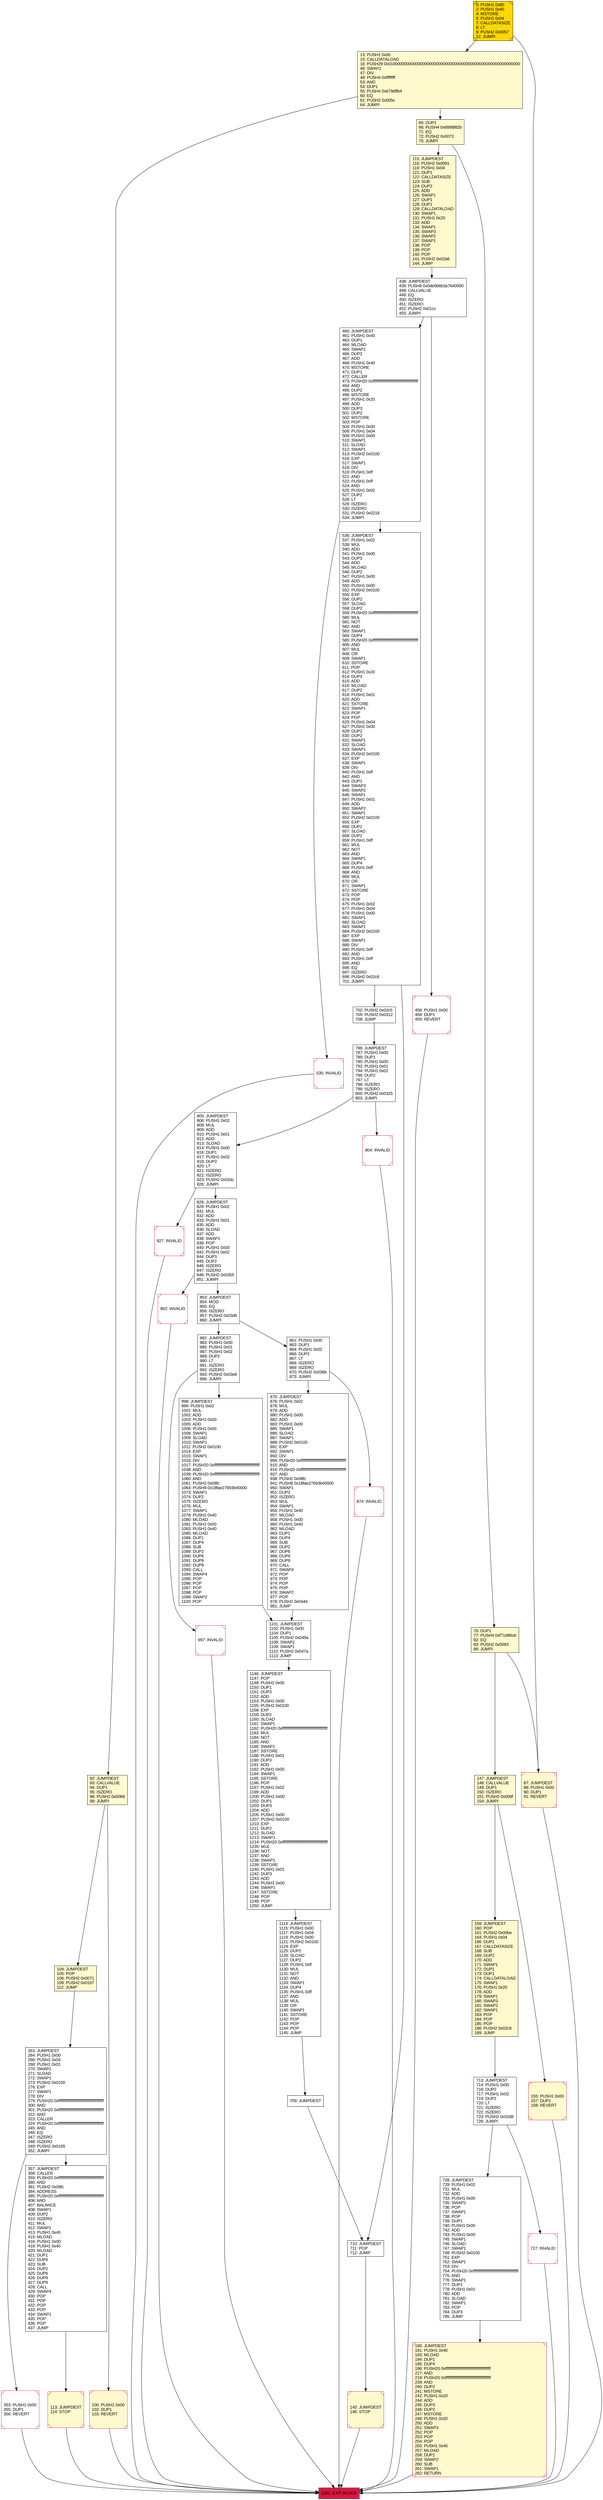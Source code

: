 digraph G {
bgcolor=transparent rankdir=UD;
node [shape=box style=filled color=black fillcolor=white fontname=arial fontcolor=black];
353 [label="353: PUSH1 0x00\l355: DUP1\l356: REVERT\l" shape=Msquare color=crimson ];
1101 [label="1101: JUMPDEST\l1102: PUSH1 0x00\l1104: DUP1\l1105: PUSH2 0x045a\l1108: SWAP2\l1109: SWAP1\l1110: PUSH2 0x047a\l1113: JUMP\l" ];
827 [label="827: INVALID\l" shape=Msquare color=crimson ];
100 [label="100: PUSH1 0x00\l102: DUP1\l103: REVERT\l" fillcolor=lemonchiffon shape=Msquare color=crimson ];
145 [label="145: JUMPDEST\l146: STOP\l" fillcolor=lemonchiffon shape=Msquare color=crimson ];
982 [label="982: JUMPDEST\l983: PUSH1 0x00\l985: PUSH1 0x01\l987: PUSH1 0x02\l989: DUP2\l990: LT\l991: ISZERO\l992: ISZERO\l993: PUSH2 0x03e6\l996: JUMPI\l" ];
13 [label="13: PUSH1 0x00\l15: CALLDATALOAD\l16: PUSH29 0x0100000000000000000000000000000000000000000000000000000000\l46: SWAP1\l47: DIV\l48: PUSH4 0xffffffff\l53: AND\l54: DUP1\l55: PUSH4 0x679dffb4\l60: EQ\l61: PUSH2 0x005c\l64: JUMPI\l" fillcolor=lemonchiffon ];
190 [label="190: JUMPDEST\l191: PUSH1 0x40\l193: MLOAD\l194: DUP1\l195: DUP4\l196: PUSH20 0xffffffffffffffffffffffffffffffffffffffff\l217: AND\l218: PUSH20 0xffffffffffffffffffffffffffffffffffffffff\l239: AND\l240: DUP2\l241: MSTORE\l242: PUSH1 0x20\l244: ADD\l245: DUP3\l246: DUP2\l247: MSTORE\l248: PUSH1 0x20\l250: ADD\l251: SWAP3\l252: POP\l253: POP\l254: POP\l255: PUSH1 0x40\l257: MLOAD\l258: DUP1\l259: SWAP2\l260: SUB\l261: SWAP1\l262: RETURN\l" fillcolor=lemonchiffon shape=Msquare color=crimson ];
709 [label="709: JUMPDEST\l" ];
147 [label="147: JUMPDEST\l148: CALLVALUE\l149: DUP1\l150: ISZERO\l151: PUSH2 0x009f\l154: JUMPI\l" fillcolor=lemonchiffon ];
536 [label="536: JUMPDEST\l537: PUSH1 0x02\l539: MUL\l540: ADD\l541: PUSH1 0x00\l543: DUP3\l544: ADD\l545: MLOAD\l546: DUP2\l547: PUSH1 0x00\l549: ADD\l550: PUSH1 0x00\l552: PUSH2 0x0100\l555: EXP\l556: DUP2\l557: SLOAD\l558: DUP2\l559: PUSH20 0xffffffffffffffffffffffffffffffffffffffff\l580: MUL\l581: NOT\l582: AND\l583: SWAP1\l584: DUP4\l585: PUSH20 0xffffffffffffffffffffffffffffffffffffffff\l606: AND\l607: MUL\l608: OR\l609: SWAP1\l610: SSTORE\l611: POP\l612: PUSH1 0x20\l614: DUP3\l615: ADD\l616: MLOAD\l617: DUP2\l618: PUSH1 0x01\l620: ADD\l621: SSTORE\l622: SWAP1\l623: POP\l624: POP\l625: PUSH1 0x04\l627: PUSH1 0x00\l629: DUP2\l630: DUP2\l631: SWAP1\l632: SLOAD\l633: SWAP1\l634: PUSH2 0x0100\l637: EXP\l638: SWAP1\l639: DIV\l640: PUSH1 0xff\l642: AND\l643: DUP1\l644: SWAP3\l645: SWAP2\l646: SWAP1\l647: PUSH1 0x01\l649: ADD\l650: SWAP2\l651: SWAP1\l652: PUSH2 0x0100\l655: EXP\l656: DUP2\l657: SLOAD\l658: DUP2\l659: PUSH1 0xff\l661: MUL\l662: NOT\l663: AND\l664: SWAP1\l665: DUP4\l666: PUSH1 0xff\l668: AND\l669: MUL\l670: OR\l671: SWAP1\l672: SSTORE\l673: POP\l674: POP\l675: PUSH1 0x02\l677: PUSH1 0x04\l679: PUSH1 0x00\l681: SWAP1\l682: SLOAD\l683: SWAP1\l684: PUSH2 0x0100\l687: EXP\l688: SWAP1\l689: DIV\l690: PUSH1 0xff\l692: AND\l693: PUSH1 0xff\l695: AND\l696: EQ\l697: ISZERO\l698: PUSH2 0x02c6\l701: JUMPI\l" ];
104 [label="104: JUMPDEST\l105: POP\l106: PUSH2 0x0071\l109: PUSH2 0x0107\l112: JUMP\l" fillcolor=lemonchiffon ];
87 [label="87: JUMPDEST\l88: PUSH1 0x00\l90: DUP1\l91: REVERT\l" fillcolor=lemonchiffon shape=Msquare color=crimson ];
1114 [label="1114: JUMPDEST\l1115: PUSH1 0x00\l1117: PUSH1 0x04\l1119: PUSH1 0x00\l1121: PUSH2 0x0100\l1124: EXP\l1125: DUP2\l1126: SLOAD\l1127: DUP2\l1128: PUSH1 0xff\l1130: MUL\l1131: NOT\l1132: AND\l1133: SWAP1\l1134: DUP4\l1135: PUSH1 0xff\l1137: AND\l1138: MUL\l1139: OR\l1140: SWAP1\l1141: SSTORE\l1142: POP\l1143: POP\l1144: POP\l1145: JUMP\l" ];
1146 [label="1146: JUMPDEST\l1147: POP\l1148: PUSH1 0x00\l1150: DUP1\l1151: DUP3\l1152: ADD\l1153: PUSH1 0x00\l1155: PUSH2 0x0100\l1158: EXP\l1159: DUP2\l1160: SLOAD\l1161: SWAP1\l1162: PUSH20 0xffffffffffffffffffffffffffffffffffffffff\l1183: MUL\l1184: NOT\l1185: AND\l1186: SWAP1\l1187: SSTORE\l1188: PUSH1 0x01\l1190: DUP3\l1191: ADD\l1192: PUSH1 0x00\l1194: SWAP1\l1195: SSTORE\l1196: POP\l1197: PUSH1 0x02\l1199: ADD\l1200: PUSH1 0x00\l1202: DUP1\l1203: DUP3\l1204: ADD\l1205: PUSH1 0x00\l1207: PUSH2 0x0100\l1210: EXP\l1211: DUP2\l1212: SLOAD\l1213: SWAP1\l1214: PUSH20 0xffffffffffffffffffffffffffffffffffffffff\l1235: MUL\l1236: NOT\l1237: AND\l1238: SWAP1\l1239: SSTORE\l1240: PUSH1 0x01\l1242: DUP3\l1243: ADD\l1244: PUSH1 0x00\l1246: SWAP1\l1247: SSTORE\l1248: POP\l1249: POP\l1250: JUMP\l" ];
874 [label="874: INVALID\l" shape=Msquare color=crimson ];
875 [label="875: JUMPDEST\l876: PUSH1 0x02\l878: MUL\l879: ADD\l880: PUSH1 0x00\l882: ADD\l883: PUSH1 0x00\l885: SWAP1\l886: SLOAD\l887: SWAP1\l888: PUSH2 0x0100\l891: EXP\l892: SWAP1\l893: DIV\l894: PUSH20 0xffffffffffffffffffffffffffffffffffffffff\l915: AND\l916: PUSH20 0xffffffffffffffffffffffffffffffffffffffff\l937: AND\l938: PUSH2 0x08fc\l941: PUSH8 0x18fae27693b40000\l950: SWAP1\l951: DUP2\l952: ISZERO\l953: MUL\l954: SWAP1\l955: PUSH1 0x40\l957: MLOAD\l958: PUSH1 0x00\l960: PUSH1 0x40\l962: MLOAD\l963: DUP1\l964: DUP4\l965: SUB\l966: DUP2\l967: DUP6\l968: DUP9\l969: DUP9\l970: CALL\l971: SWAP4\l972: POP\l973: POP\l974: POP\l975: POP\l976: SWAP2\l977: POP\l978: PUSH2 0x044d\l981: JUMP\l" ];
76 [label="76: DUP1\l77: PUSH4 0xf71d96cb\l82: EQ\l83: PUSH2 0x0093\l86: JUMPI\l" fillcolor=lemonchiffon ];
702 [label="702: PUSH2 0x02c5\l705: PUSH2 0x0312\l708: JUMP\l" ];
853 [label="853: JUMPDEST\l854: MOD\l855: EQ\l856: ISZERO\l857: PUSH2 0x03d6\l860: JUMPI\l" ];
786 [label="786: JUMPDEST\l787: PUSH1 0x00\l789: DUP1\l790: PUSH1 0x00\l792: PUSH1 0x01\l794: PUSH1 0x02\l796: DUP2\l797: LT\l798: ISZERO\l799: ISZERO\l800: PUSH2 0x0325\l803: JUMPI\l" ];
92 [label="92: JUMPDEST\l93: CALLVALUE\l94: DUP1\l95: ISZERO\l96: PUSH2 0x0068\l99: JUMPI\l" fillcolor=lemonchiffon ];
115 [label="115: JUMPDEST\l116: PUSH2 0x0091\l119: PUSH1 0x04\l121: DUP1\l122: CALLDATASIZE\l123: SUB\l124: DUP2\l125: ADD\l126: SWAP1\l127: DUP1\l128: DUP1\l129: CALLDATALOAD\l130: SWAP1\l131: PUSH1 0x20\l133: ADD\l134: SWAP1\l135: SWAP3\l136: SWAP2\l137: SWAP1\l138: POP\l139: POP\l140: POP\l141: PUSH2 0x01b6\l144: JUMP\l" fillcolor=lemonchiffon ];
997 [label="997: INVALID\l" shape=Msquare color=crimson ];
804 [label="804: INVALID\l" shape=Msquare color=crimson ];
805 [label="805: JUMPDEST\l806: PUSH1 0x02\l808: MUL\l809: ADD\l810: PUSH1 0x01\l812: ADD\l813: SLOAD\l814: PUSH1 0x00\l816: DUP1\l817: PUSH1 0x02\l819: DUP2\l820: LT\l821: ISZERO\l822: ISZERO\l823: PUSH2 0x033c\l826: JUMPI\l" ];
713 [label="713: JUMPDEST\l714: PUSH1 0x00\l716: DUP2\l717: PUSH1 0x02\l719: DUP2\l720: LT\l721: ISZERO\l722: ISZERO\l723: PUSH2 0x02d8\l726: JUMPI\l" ];
710 [label="710: JUMPDEST\l711: POP\l712: JUMP\l" ];
1251 [label="1251: EXIT BLOCK\l" fillcolor=crimson ];
263 [label="263: JUMPDEST\l264: PUSH1 0x00\l266: PUSH1 0x04\l268: PUSH1 0x01\l270: SWAP1\l271: SLOAD\l272: SWAP1\l273: PUSH2 0x0100\l276: EXP\l277: SWAP1\l278: DIV\l279: PUSH20 0xffffffffffffffffffffffffffffffffffffffff\l300: AND\l301: PUSH20 0xffffffffffffffffffffffffffffffffffffffff\l322: AND\l323: CALLER\l324: PUSH20 0xffffffffffffffffffffffffffffffffffffffff\l345: AND\l346: EQ\l347: ISZERO\l348: ISZERO\l349: PUSH2 0x0165\l352: JUMPI\l" ];
438 [label="438: JUMPDEST\l439: PUSH8 0x0de0b6b3a7640000\l448: CALLVALUE\l449: EQ\l450: ISZERO\l451: ISZERO\l452: PUSH2 0x01cc\l455: JUMPI\l" ];
460 [label="460: JUMPDEST\l461: PUSH1 0x40\l463: DUP1\l464: MLOAD\l465: SWAP1\l466: DUP2\l467: ADD\l468: PUSH1 0x40\l470: MSTORE\l471: DUP1\l472: CALLER\l473: PUSH20 0xffffffffffffffffffffffffffffffffffffffff\l494: AND\l495: DUP2\l496: MSTORE\l497: PUSH1 0x20\l499: ADD\l500: DUP3\l501: DUP2\l502: MSTORE\l503: POP\l504: PUSH1 0x00\l506: PUSH1 0x04\l508: PUSH1 0x00\l510: SWAP1\l511: SLOAD\l512: SWAP1\l513: PUSH2 0x0100\l516: EXP\l517: SWAP1\l518: DIV\l519: PUSH1 0xff\l521: AND\l522: PUSH1 0xff\l524: AND\l525: PUSH1 0x02\l527: DUP2\l528: LT\l529: ISZERO\l530: ISZERO\l531: PUSH2 0x0218\l534: JUMPI\l" ];
113 [label="113: JUMPDEST\l114: STOP\l" fillcolor=lemonchiffon shape=Msquare color=crimson ];
998 [label="998: JUMPDEST\l999: PUSH1 0x02\l1001: MUL\l1002: ADD\l1003: PUSH1 0x00\l1005: ADD\l1006: PUSH1 0x00\l1008: SWAP1\l1009: SLOAD\l1010: SWAP1\l1011: PUSH2 0x0100\l1014: EXP\l1015: SWAP1\l1016: DIV\l1017: PUSH20 0xffffffffffffffffffffffffffffffffffffffff\l1038: AND\l1039: PUSH20 0xffffffffffffffffffffffffffffffffffffffff\l1060: AND\l1061: PUSH2 0x08fc\l1064: PUSH8 0x18fae27693b40000\l1073: SWAP1\l1074: DUP2\l1075: ISZERO\l1076: MUL\l1077: SWAP1\l1078: PUSH1 0x40\l1080: MLOAD\l1081: PUSH1 0x00\l1083: PUSH1 0x40\l1085: MLOAD\l1086: DUP1\l1087: DUP4\l1088: SUB\l1089: DUP2\l1090: DUP6\l1091: DUP9\l1092: DUP9\l1093: CALL\l1094: SWAP4\l1095: POP\l1096: POP\l1097: POP\l1098: POP\l1099: SWAP2\l1100: POP\l" ];
535 [label="535: INVALID\l" shape=Msquare color=crimson ];
727 [label="727: INVALID\l" shape=Msquare color=crimson ];
159 [label="159: JUMPDEST\l160: POP\l161: PUSH2 0x00be\l164: PUSH1 0x04\l166: DUP1\l167: CALLDATASIZE\l168: SUB\l169: DUP2\l170: ADD\l171: SWAP1\l172: DUP1\l173: DUP1\l174: CALLDATALOAD\l175: SWAP1\l176: PUSH1 0x20\l178: ADD\l179: SWAP1\l180: SWAP3\l181: SWAP2\l182: SWAP1\l183: POP\l184: POP\l185: POP\l186: PUSH2 0x02c9\l189: JUMP\l" fillcolor=lemonchiffon ];
456 [label="456: PUSH1 0x00\l458: DUP1\l459: REVERT\l" shape=Msquare color=crimson ];
65 [label="65: DUP1\l66: PUSH4 0x6898f82b\l71: EQ\l72: PUSH2 0x0073\l75: JUMPI\l" fillcolor=lemonchiffon ];
852 [label="852: INVALID\l" shape=Msquare color=crimson ];
861 [label="861: PUSH1 0x00\l863: DUP1\l864: PUSH1 0x02\l866: DUP2\l867: LT\l868: ISZERO\l869: ISZERO\l870: PUSH2 0x036b\l873: JUMPI\l" ];
728 [label="728: JUMPDEST\l729: PUSH1 0x02\l731: MUL\l732: ADD\l733: PUSH1 0x00\l735: SWAP2\l736: POP\l737: SWAP1\l738: POP\l739: DUP1\l740: PUSH1 0x00\l742: ADD\l743: PUSH1 0x00\l745: SWAP1\l746: SLOAD\l747: SWAP1\l748: PUSH2 0x0100\l751: EXP\l752: SWAP1\l753: DIV\l754: PUSH20 0xffffffffffffffffffffffffffffffffffffffff\l775: AND\l776: SWAP1\l777: DUP1\l778: PUSH1 0x01\l780: ADD\l781: SLOAD\l782: SWAP1\l783: POP\l784: DUP3\l785: JUMP\l" ];
357 [label="357: JUMPDEST\l358: CALLER\l359: PUSH20 0xffffffffffffffffffffffffffffffffffffffff\l380: AND\l381: PUSH2 0x08fc\l384: ADDRESS\l385: PUSH20 0xffffffffffffffffffffffffffffffffffffffff\l406: AND\l407: BALANCE\l408: SWAP1\l409: DUP2\l410: ISZERO\l411: MUL\l412: SWAP1\l413: PUSH1 0x40\l415: MLOAD\l416: PUSH1 0x00\l418: PUSH1 0x40\l420: MLOAD\l421: DUP1\l422: DUP4\l423: SUB\l424: DUP2\l425: DUP6\l426: DUP9\l427: DUP9\l428: CALL\l429: SWAP4\l430: POP\l431: POP\l432: POP\l433: POP\l434: SWAP1\l435: POP\l436: POP\l437: JUMP\l" ];
828 [label="828: JUMPDEST\l829: PUSH1 0x02\l831: MUL\l832: ADD\l833: PUSH1 0x01\l835: ADD\l836: SLOAD\l837: ADD\l838: SWAP1\l839: POP\l840: PUSH1 0x00\l842: PUSH1 0x02\l844: DUP3\l845: DUP2\l846: ISZERO\l847: ISZERO\l848: PUSH2 0x0355\l851: JUMPI\l" ];
155 [label="155: PUSH1 0x00\l157: DUP1\l158: REVERT\l" fillcolor=lemonchiffon shape=Msquare color=crimson ];
0 [label="0: PUSH1 0x80\l2: PUSH1 0x40\l4: MSTORE\l5: PUSH1 0x04\l7: CALLDATASIZE\l8: LT\l9: PUSH2 0x0057\l12: JUMPI\l" fillcolor=lemonchiffon shape=Msquare fillcolor=gold ];
1146 -> 1114;
786 -> 804;
76 -> 87;
113 -> 1251;
852 -> 1251;
456 -> 1251;
727 -> 1251;
702 -> 786;
92 -> 104;
1101 -> 1146;
853 -> 982;
875 -> 1101;
13 -> 92;
536 -> 702;
982 -> 997;
263 -> 353;
353 -> 1251;
982 -> 998;
190 -> 1251;
100 -> 1251;
998 -> 1101;
728 -> 190;
13 -> 65;
87 -> 1251;
147 -> 155;
874 -> 1251;
997 -> 1251;
0 -> 13;
438 -> 460;
786 -> 805;
438 -> 456;
460 -> 535;
535 -> 1251;
263 -> 357;
357 -> 113;
155 -> 1251;
805 -> 827;
1114 -> 709;
92 -> 100;
828 -> 852;
76 -> 147;
147 -> 159;
828 -> 853;
710 -> 145;
145 -> 1251;
827 -> 1251;
104 -> 263;
536 -> 710;
805 -> 828;
709 -> 710;
460 -> 536;
0 -> 87;
65 -> 115;
713 -> 728;
159 -> 713;
713 -> 727;
804 -> 1251;
861 -> 874;
861 -> 875;
115 -> 438;
853 -> 861;
65 -> 76;
}